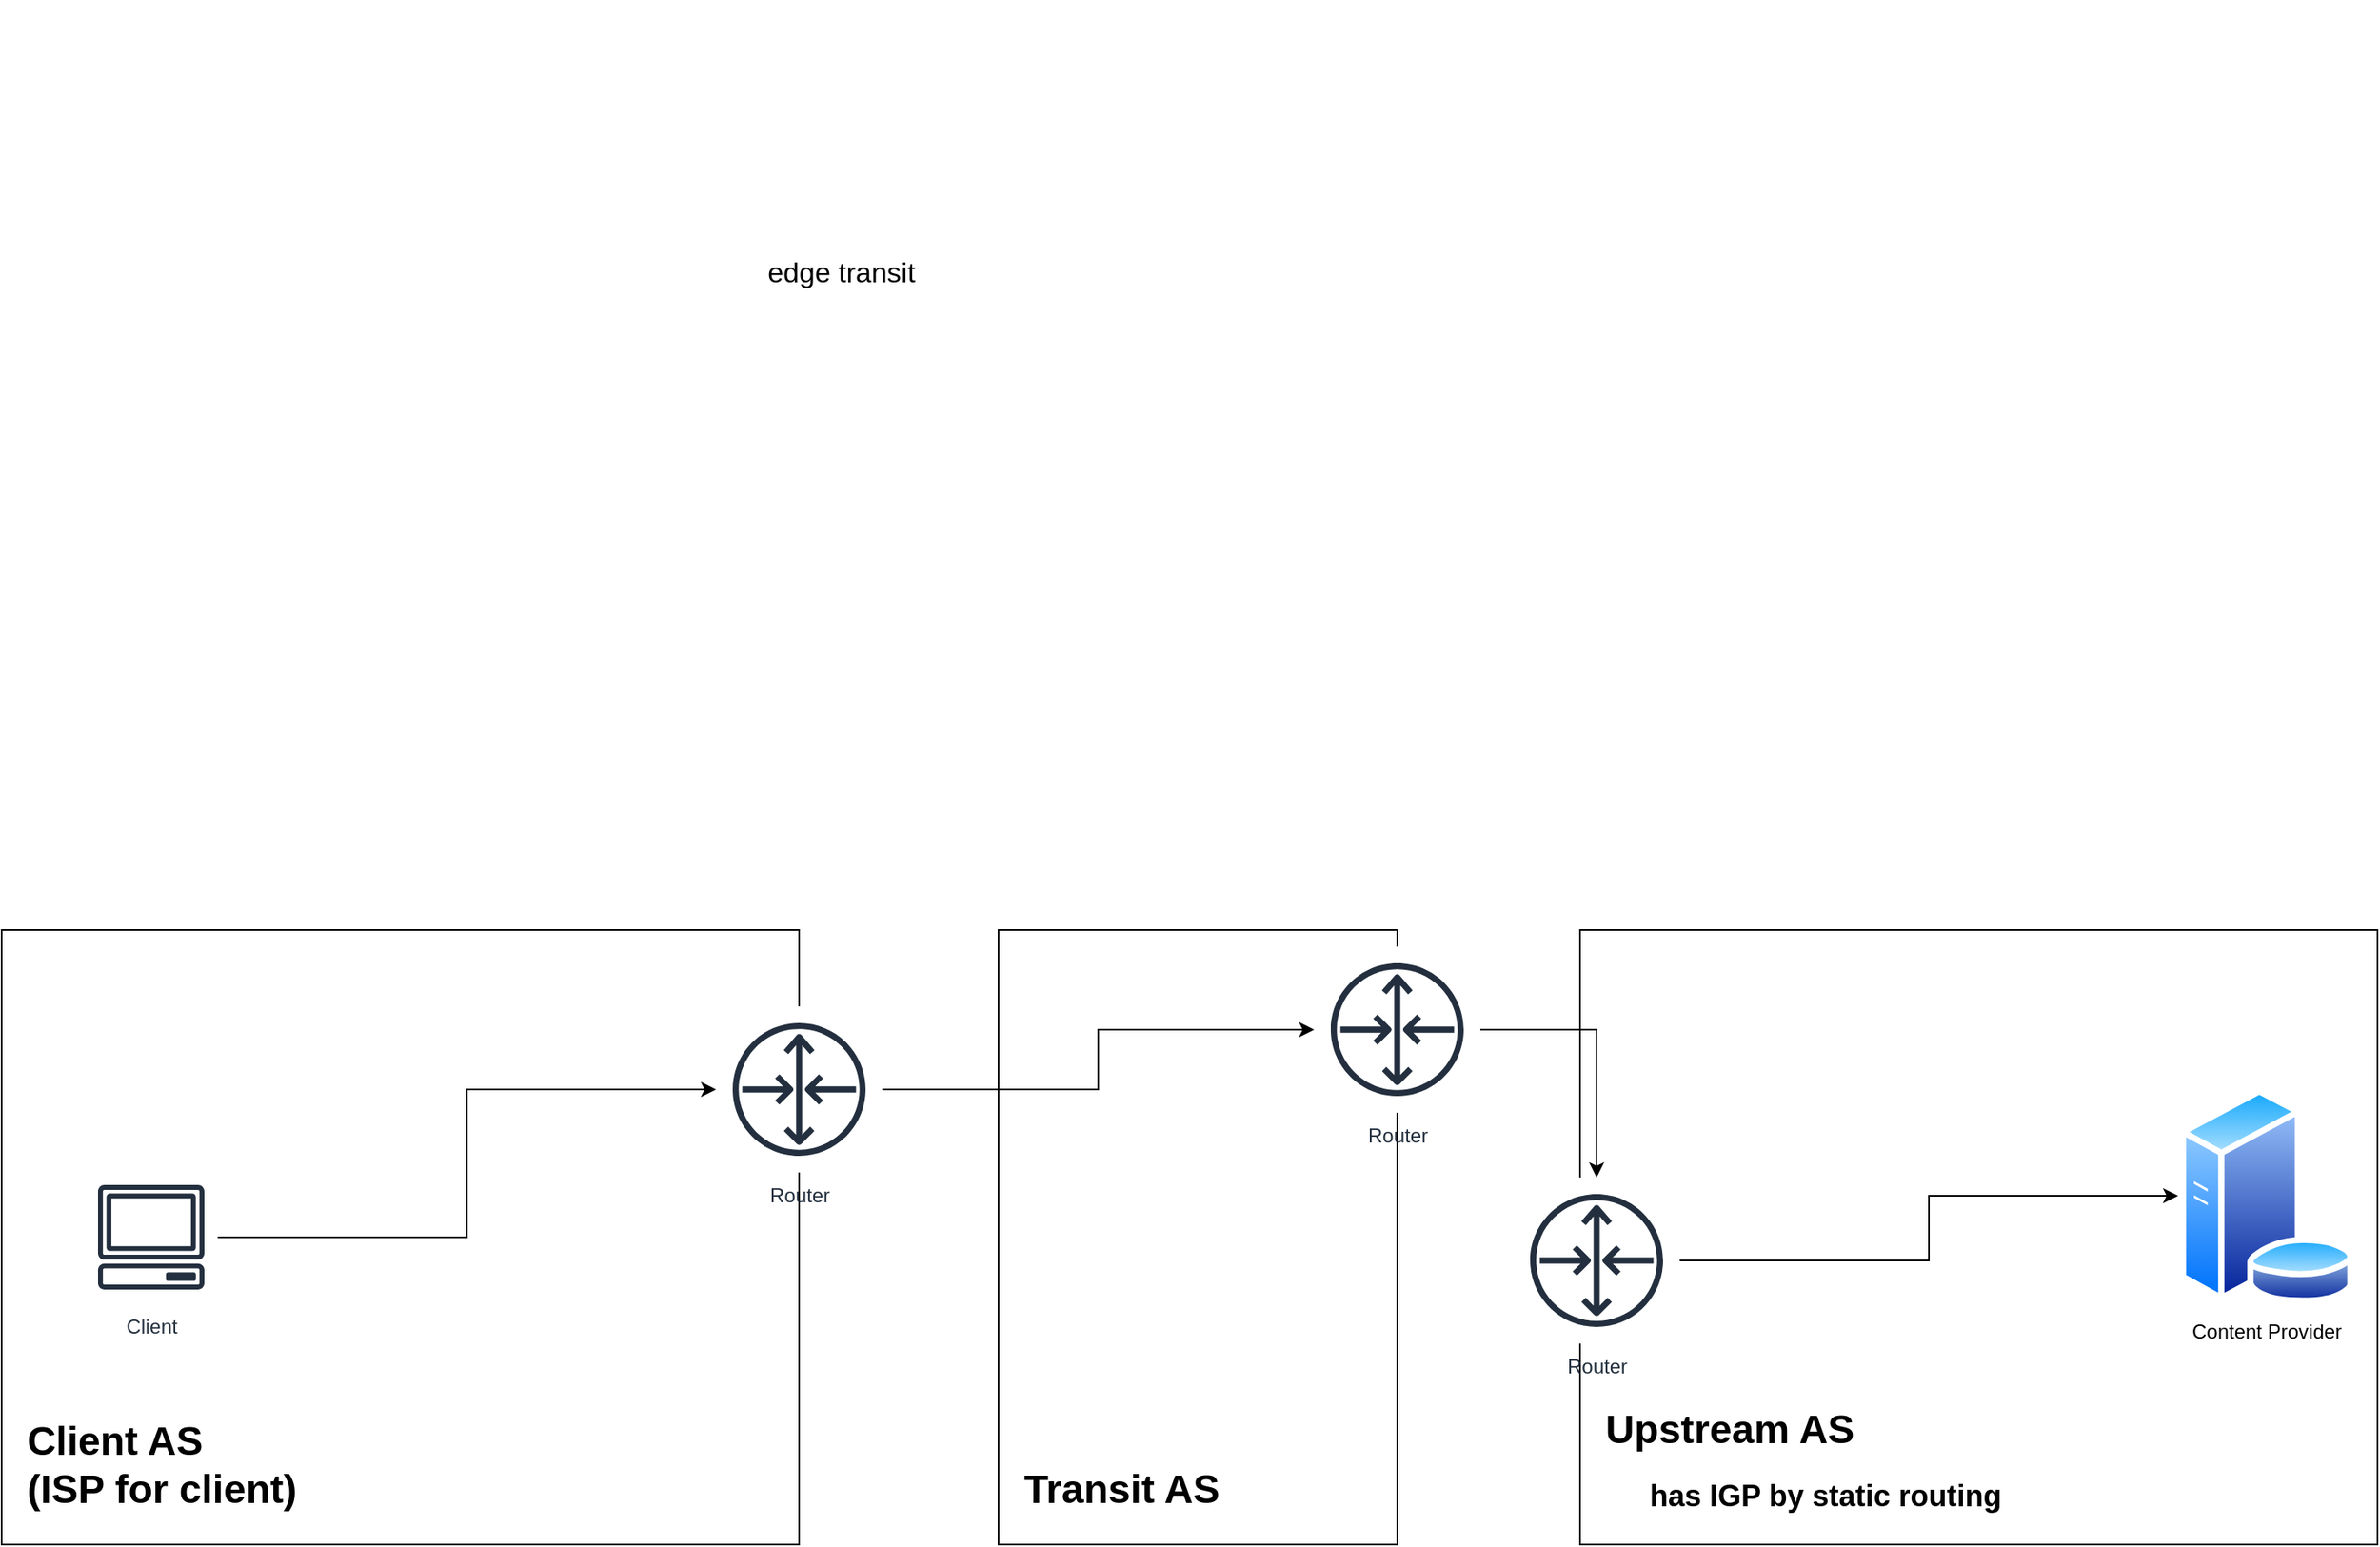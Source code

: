 <mxfile version="27.0.4">
  <diagram name="Page-1" id="fsPeMJHu-EfQhT_ylziV">
    <mxGraphModel dx="1791" dy="1036" grid="1" gridSize="10" guides="1" tooltips="1" connect="1" arrows="1" fold="1" page="0" pageScale="1" pageWidth="850" pageHeight="1100" math="0" shadow="0">
      <root>
        <mxCell id="0" />
        <mxCell id="1" parent="0" />
        <mxCell id="kL62APcaQO3cqdGzzoky-1" value="" style="shape=image;verticalLabelPosition=bottom;labelBackgroundColor=default;verticalAlign=top;aspect=fixed;imageAspect=0;image=https://user-images.githubusercontent.com/77579794/183524619-3f9b9520-3302-4bd7-8677-d294d2cde792.png;" vertex="1" parent="1">
          <mxGeometry x="190" y="160" width="1030" height="527.02" as="geometry" />
        </mxCell>
        <mxCell id="kL62APcaQO3cqdGzzoky-3" value="&amp;nbsp;&lt;h1 align=&quot;left&quot;&gt;&amp;nbsp; Client AS&lt;br&gt;&amp;nbsp; (ISP for client)&lt;br&gt;&lt;/h1&gt;" style="rounded=0;whiteSpace=wrap;html=1;align=left;verticalAlign=bottom;fillColor=none;" vertex="1" parent="1">
          <mxGeometry x="-170" y="720" width="480" height="370" as="geometry" />
        </mxCell>
        <mxCell id="kL62APcaQO3cqdGzzoky-5" value="&amp;nbsp;&lt;h1 align=&quot;left&quot;&gt;&amp;nbsp; Transit AS&lt;/h1&gt;" style="rounded=0;whiteSpace=wrap;html=1;align=left;verticalAlign=bottom;fillColor=none;" vertex="1" parent="1">
          <mxGeometry x="430" y="720" width="240" height="370" as="geometry" />
        </mxCell>
        <mxCell id="kL62APcaQO3cqdGzzoky-7" value="&amp;nbsp;&lt;h1 align=&quot;left&quot;&gt;&amp;nbsp; Upstream AS&lt;span style=&quot;white-space: pre;&quot;&gt;&lt;/span&gt;&lt;/h1&gt;&lt;div&gt;&lt;h2 align=&quot;left&quot;&gt;&lt;span style=&quot;white-space: pre;&quot;&gt;&#x9;&lt;/span&gt;&lt;span style=&quot;white-space: pre;&quot;&gt;&lt;/span&gt;has IGP by static routing&lt;br&gt;&lt;/h2&gt;&lt;/div&gt;" style="rounded=0;whiteSpace=wrap;html=1;align=left;verticalAlign=bottom;fillColor=none;" vertex="1" parent="1">
          <mxGeometry x="780" y="720" width="480" height="370" as="geometry" />
        </mxCell>
        <mxCell id="kL62APcaQO3cqdGzzoky-15" style="edgeStyle=orthogonalEdgeStyle;rounded=0;orthogonalLoop=1;jettySize=auto;html=1;" edge="1" parent="1" source="kL62APcaQO3cqdGzzoky-9" target="kL62APcaQO3cqdGzzoky-14">
          <mxGeometry relative="1" as="geometry" />
        </mxCell>
        <mxCell id="kL62APcaQO3cqdGzzoky-9" value="Client" style="sketch=0;outlineConnect=0;fontColor=#232F3E;gradientColor=none;strokeColor=#232F3E;fillColor=#ffffff;dashed=0;verticalLabelPosition=bottom;verticalAlign=top;align=center;html=1;fontSize=12;fontStyle=0;aspect=fixed;shape=mxgraph.aws4.resourceIcon;resIcon=mxgraph.aws4.client;" vertex="1" parent="1">
          <mxGeometry x="-120" y="865" width="80" height="80" as="geometry" />
        </mxCell>
        <mxCell id="kL62APcaQO3cqdGzzoky-12" value="Content Provider" style="image;aspect=fixed;perimeter=ellipsePerimeter;html=1;align=center;shadow=0;dashed=0;spacingTop=3;image=img/lib/active_directory/database_server.svg;" vertex="1" parent="1">
          <mxGeometry x="1140" y="815" width="106.6" height="130" as="geometry" />
        </mxCell>
        <mxCell id="kL62APcaQO3cqdGzzoky-17" style="edgeStyle=orthogonalEdgeStyle;rounded=0;orthogonalLoop=1;jettySize=auto;html=1;" edge="1" parent="1" source="kL62APcaQO3cqdGzzoky-14" target="kL62APcaQO3cqdGzzoky-16">
          <mxGeometry relative="1" as="geometry" />
        </mxCell>
        <mxCell id="kL62APcaQO3cqdGzzoky-14" value="Router" style="sketch=0;outlineConnect=0;fontColor=#232F3E;gradientColor=none;strokeColor=#232F3E;fillColor=#ffffff;dashed=0;verticalLabelPosition=bottom;verticalAlign=top;align=center;html=1;fontSize=12;fontStyle=0;aspect=fixed;shape=mxgraph.aws4.resourceIcon;resIcon=mxgraph.aws4.router;" vertex="1" parent="1">
          <mxGeometry x="260" y="766" width="100" height="100" as="geometry" />
        </mxCell>
        <mxCell id="kL62APcaQO3cqdGzzoky-19" value="" style="edgeStyle=orthogonalEdgeStyle;rounded=0;orthogonalLoop=1;jettySize=auto;html=1;" edge="1" parent="1" source="kL62APcaQO3cqdGzzoky-16" target="kL62APcaQO3cqdGzzoky-18">
          <mxGeometry relative="1" as="geometry" />
        </mxCell>
        <mxCell id="kL62APcaQO3cqdGzzoky-16" value="Router" style="sketch=0;outlineConnect=0;fontColor=#232F3E;gradientColor=none;strokeColor=#232F3E;fillColor=#ffffff;dashed=0;verticalLabelPosition=bottom;verticalAlign=top;align=center;html=1;fontSize=12;fontStyle=0;aspect=fixed;shape=mxgraph.aws4.resourceIcon;resIcon=mxgraph.aws4.router;" vertex="1" parent="1">
          <mxGeometry x="620" y="730" width="100" height="100" as="geometry" />
        </mxCell>
        <mxCell id="kL62APcaQO3cqdGzzoky-20" style="edgeStyle=orthogonalEdgeStyle;rounded=0;orthogonalLoop=1;jettySize=auto;html=1;entryX=0;entryY=0.5;entryDx=0;entryDy=0;" edge="1" parent="1" source="kL62APcaQO3cqdGzzoky-18" target="kL62APcaQO3cqdGzzoky-12">
          <mxGeometry relative="1" as="geometry" />
        </mxCell>
        <mxCell id="kL62APcaQO3cqdGzzoky-18" value="Router" style="sketch=0;outlineConnect=0;fontColor=#232F3E;gradientColor=none;strokeColor=#232F3E;fillColor=#ffffff;dashed=0;verticalLabelPosition=bottom;verticalAlign=top;align=center;html=1;fontSize=12;fontStyle=0;aspect=fixed;shape=mxgraph.aws4.resourceIcon;resIcon=mxgraph.aws4.router;" vertex="1" parent="1">
          <mxGeometry x="740" y="869" width="100" height="100" as="geometry" />
        </mxCell>
        <mxCell id="kL62APcaQO3cqdGzzoky-21" value="&lt;span style=&quot;&quot;&gt;edge transit&lt;/span&gt;" style="text;html=1;align=center;verticalAlign=middle;resizable=0;points=[];autosize=1;strokeColor=none;fillColor=none;fontSize=17;fontColor=light-dark(default, #c01c28);labelBackgroundColor=default;" vertex="1" parent="1">
          <mxGeometry x="280" y="310" width="110" height="30" as="geometry" />
        </mxCell>
      </root>
    </mxGraphModel>
  </diagram>
</mxfile>
